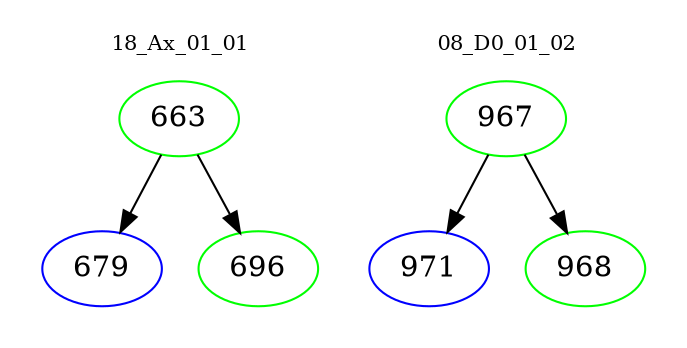 digraph{
subgraph cluster_0 {
color = white
label = "18_Ax_01_01";
fontsize=10;
T0_663 [label="663", color="green"]
T0_663 -> T0_679 [color="black"]
T0_679 [label="679", color="blue"]
T0_663 -> T0_696 [color="black"]
T0_696 [label="696", color="green"]
}
subgraph cluster_1 {
color = white
label = "08_D0_01_02";
fontsize=10;
T1_967 [label="967", color="green"]
T1_967 -> T1_971 [color="black"]
T1_971 [label="971", color="blue"]
T1_967 -> T1_968 [color="black"]
T1_968 [label="968", color="green"]
}
}
